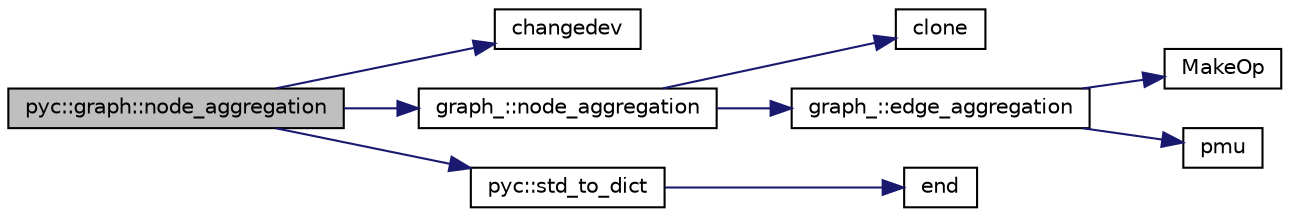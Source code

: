 digraph "pyc::graph::node_aggregation"
{
 // INTERACTIVE_SVG=YES
 // LATEX_PDF_SIZE
  edge [fontname="Helvetica",fontsize="10",labelfontname="Helvetica",labelfontsize="10"];
  node [fontname="Helvetica",fontsize="10",shape=record];
  rankdir="LR";
  Node1 [label="pyc::graph::node_aggregation",height=0.2,width=0.4,color="black", fillcolor="grey75", style="filled", fontcolor="black",tooltip=" "];
  Node1 -> Node2 [color="midnightblue",fontsize="10",style="solid",fontname="Helvetica"];
  Node2 [label="changedev",height=0.2,width=0.4,color="black", fillcolor="white", style="filled",URL="$utils_8h.html#a123aed6d73594e07c6401a7a6c587808",tooltip=" "];
  Node1 -> Node3 [color="midnightblue",fontsize="10",style="solid",fontname="Helvetica"];
  Node3 [label="graph_::node_aggregation",height=0.2,width=0.4,color="black", fillcolor="white", style="filled",URL="$namespacegraph__.html#af76bc3bdcf60cb8a46bdd978e5097376",tooltip=" "];
  Node3 -> Node4 [color="midnightblue",fontsize="10",style="solid",fontname="Helvetica"];
  Node4 [label="clone",height=0.2,width=0.4,color="black", fillcolor="white", style="filled",URL="$_3name_4_8h.html#a288a32e73fa14ea1042eac9569469fab",tooltip=" "];
  Node3 -> Node5 [color="midnightblue",fontsize="10",style="solid",fontname="Helvetica"];
  Node5 [label="graph_::edge_aggregation",height=0.2,width=0.4,color="black", fillcolor="white", style="filled",URL="$namespacegraph__.html#a7249186f32a05a8ff1601bff5deabdef",tooltip=" "];
  Node5 -> Node6 [color="midnightblue",fontsize="10",style="solid",fontname="Helvetica"];
  Node6 [label="MakeOp",height=0.2,width=0.4,color="black", fillcolor="white", style="filled",URL="$utils_8h.html#a1652e53abd2299dd0f10e093948e4fa3",tooltip=" "];
  Node5 -> Node7 [color="midnightblue",fontsize="10",style="solid",fontname="Helvetica"];
  Node7 [label="pmu",height=0.2,width=0.4,color="black", fillcolor="white", style="filled",URL="$events_2exp__mc20_2include_2exp__mc20_2particles_8h.html#a2cc03530ee1fa07a8d1a500ed869c93f",tooltip=" "];
  Node1 -> Node8 [color="midnightblue",fontsize="10",style="solid",fontname="Helvetica"];
  Node8 [label="pyc::std_to_dict",height=0.2,width=0.4,color="black", fillcolor="white", style="filled",URL="$namespacepyc.html#ab174cc51f6efef06bdb0ba47ec3fe3bf",tooltip=" "];
  Node8 -> Node9 [color="midnightblue",fontsize="10",style="solid",fontname="Helvetica"];
  Node9 [label="end",height=0.2,width=0.4,color="black", fillcolor="white", style="filled",URL="$_3name_4_8h.html#a64e9fa75beda50a9e8400ee0d4e61984",tooltip=" "];
}
